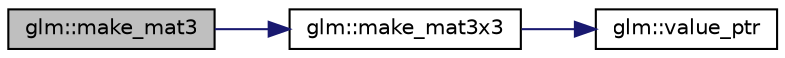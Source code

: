 digraph "glm::make_mat3"
{
  edge [fontname="Helvetica",fontsize="10",labelfontname="Helvetica",labelfontsize="10"];
  node [fontname="Helvetica",fontsize="10",shape=record];
  rankdir="LR";
  Node1 [label="glm::make_mat3",height=0.2,width=0.4,color="black", fillcolor="grey75", style="filled", fontcolor="black"];
  Node1 -> Node2 [color="midnightblue",fontsize="10",style="solid"];
  Node2 [label="glm::make_mat3x3",height=0.2,width=0.4,color="black", fillcolor="white", style="filled",URL="$group__gtc__type__ptr.html#ga56ddd61c1c64dba464e392b2c2011226"];
  Node2 -> Node3 [color="midnightblue",fontsize="10",style="solid"];
  Node3 [label="glm::value_ptr",height=0.2,width=0.4,color="black", fillcolor="white", style="filled",URL="$group__gtc__type__ptr.html#gae821d2d76715dfe8eb4a9c7eac845dc4"];
}

